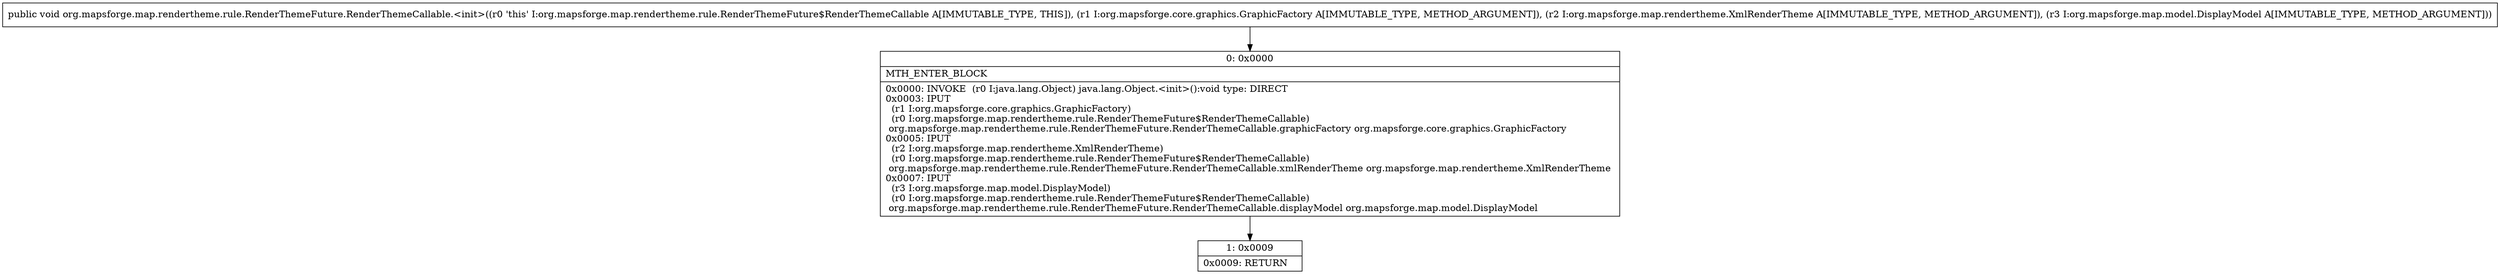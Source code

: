 digraph "CFG fororg.mapsforge.map.rendertheme.rule.RenderThemeFuture.RenderThemeCallable.\<init\>(Lorg\/mapsforge\/core\/graphics\/GraphicFactory;Lorg\/mapsforge\/map\/rendertheme\/XmlRenderTheme;Lorg\/mapsforge\/map\/model\/DisplayModel;)V" {
Node_0 [shape=record,label="{0\:\ 0x0000|MTH_ENTER_BLOCK\l|0x0000: INVOKE  (r0 I:java.lang.Object) java.lang.Object.\<init\>():void type: DIRECT \l0x0003: IPUT  \l  (r1 I:org.mapsforge.core.graphics.GraphicFactory)\l  (r0 I:org.mapsforge.map.rendertheme.rule.RenderThemeFuture$RenderThemeCallable)\l org.mapsforge.map.rendertheme.rule.RenderThemeFuture.RenderThemeCallable.graphicFactory org.mapsforge.core.graphics.GraphicFactory \l0x0005: IPUT  \l  (r2 I:org.mapsforge.map.rendertheme.XmlRenderTheme)\l  (r0 I:org.mapsforge.map.rendertheme.rule.RenderThemeFuture$RenderThemeCallable)\l org.mapsforge.map.rendertheme.rule.RenderThemeFuture.RenderThemeCallable.xmlRenderTheme org.mapsforge.map.rendertheme.XmlRenderTheme \l0x0007: IPUT  \l  (r3 I:org.mapsforge.map.model.DisplayModel)\l  (r0 I:org.mapsforge.map.rendertheme.rule.RenderThemeFuture$RenderThemeCallable)\l org.mapsforge.map.rendertheme.rule.RenderThemeFuture.RenderThemeCallable.displayModel org.mapsforge.map.model.DisplayModel \l}"];
Node_1 [shape=record,label="{1\:\ 0x0009|0x0009: RETURN   \l}"];
MethodNode[shape=record,label="{public void org.mapsforge.map.rendertheme.rule.RenderThemeFuture.RenderThemeCallable.\<init\>((r0 'this' I:org.mapsforge.map.rendertheme.rule.RenderThemeFuture$RenderThemeCallable A[IMMUTABLE_TYPE, THIS]), (r1 I:org.mapsforge.core.graphics.GraphicFactory A[IMMUTABLE_TYPE, METHOD_ARGUMENT]), (r2 I:org.mapsforge.map.rendertheme.XmlRenderTheme A[IMMUTABLE_TYPE, METHOD_ARGUMENT]), (r3 I:org.mapsforge.map.model.DisplayModel A[IMMUTABLE_TYPE, METHOD_ARGUMENT])) }"];
MethodNode -> Node_0;
Node_0 -> Node_1;
}

